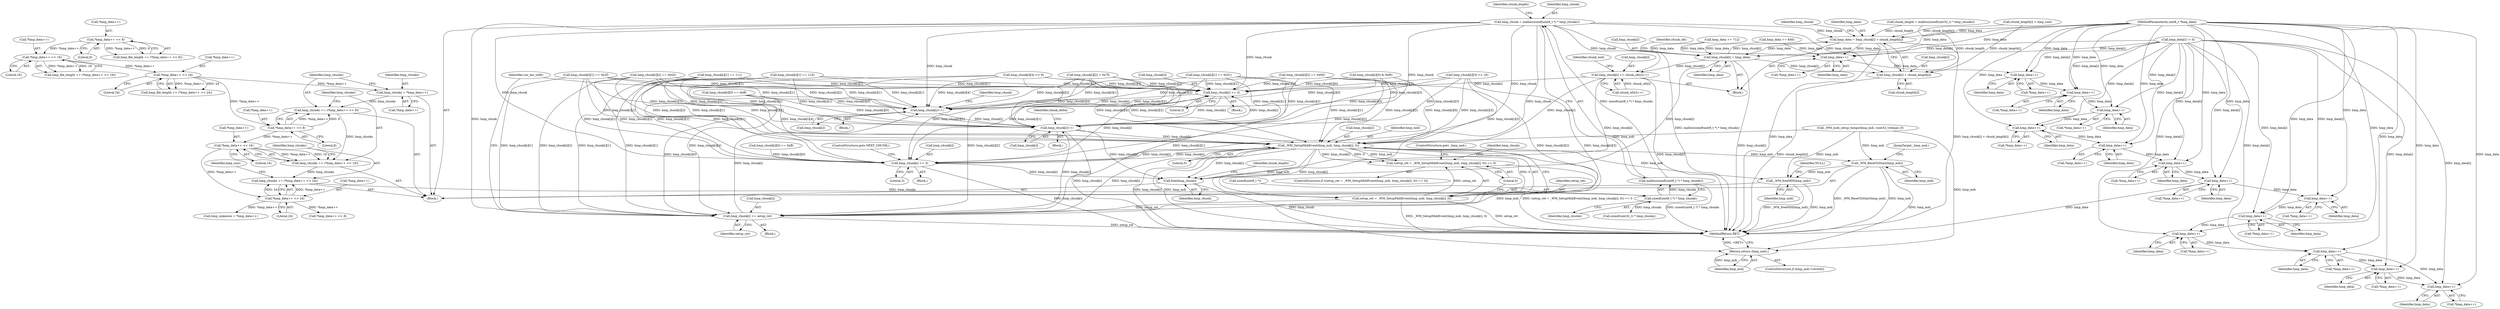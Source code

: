 digraph "0_wildmidi_660b513d99bced8783a4a5984ac2f742c74ebbdd_0@pointer" {
"1000487" [label="(Call,hmp_chunk = malloc(sizeof(uint8_t *) * hmp_chunks))"];
"1000489" [label="(Call,malloc(sizeof(uint8_t *) * hmp_chunks))"];
"1000490" [label="(Call,sizeof(uint8_t *) * hmp_chunks)"];
"1000327" [label="(Call,hmp_chunks += (*hmp_data++ << 24))"];
"1000329" [label="(Call,*hmp_data++ << 24)"];
"1000322" [label="(Call,*hmp_data++ << 16)"];
"1000315" [label="(Call,*hmp_data++ << 8)"];
"1000292" [label="(Call,*hmp_data++ << 24)"];
"1000285" [label="(Call,*hmp_data++ << 16)"];
"1000278" [label="(Call,*hmp_data++ << 8)"];
"1000320" [label="(Call,hmp_chunks += (*hmp_data++ << 16))"];
"1000313" [label="(Call,hmp_chunks += (*hmp_data++ << 8))"];
"1000308" [label="(Call,hmp_chunks = *hmp_data++)"];
"1000742" [label="(Call,hmp_data = hmp_chunk[i] + chunk_length[i])"];
"1000535" [label="(Call,hmp_chunk[i] = hmp_data)"];
"1000744" [label="(Call,hmp_chunk[i] + chunk_length[i])"];
"1000751" [label="(Call,hmp_chunk[i] += chunk_ofs[i]++)"];
"1000899" [label="(Call,hmp_chunk[i] += 3)"];
"1001065" [label="(Call,hmp_chunk[i]++)"];
"1001091" [label="(Call,hmp_chunk[i]++)"];
"1000914" [label="(Call,_WM_SetupMidiEvent(hmp_mdi, hmp_chunk[i], 0))"];
"1000911" [label="(Call,(setup_ret = _WM_SetupMidiEvent(hmp_mdi, hmp_chunk[i], 0)) == 0)"];
"1000912" [label="(Call,setup_ret = _WM_SetupMidiEvent(hmp_mdi, hmp_chunk[i], 0))"];
"1001023" [label="(Call,hmp_chunk[i] += setup_ret)"];
"1000955" [label="(Call,hmp_chunk[i] += 3)"];
"1001211" [label="(Call,free(hmp_chunk))"];
"1001208" [label="(Call,_WM_ResetToStart(hmp_mdi))"];
"1001225" [label="(Return,return (hmp_mdi);)"];
"1001227" [label="(Call,_WM_freeMDI(hmp_mdi))"];
"1000548" [label="(Call,hmp_data++)"];
"1000554" [label="(Call,hmp_data++)"];
"1000561" [label="(Call,hmp_data++)"];
"1000568" [label="(Call,hmp_data++)"];
"1000583" [label="(Call,hmp_data++)"];
"1000591" [label="(Call,hmp_data++)"];
"1000600" [label="(Call,hmp_data++)"];
"1000609" [label="(Call,hmp_data++)"];
"1000639" [label="(Call,hmp_data++)"];
"1000645" [label="(Call,hmp_data++)"];
"1000652" [label="(Call,hmp_data++)"];
"1000659" [label="(Call,hmp_data++)"];
"1000696" [label="(Call,hmp_data++)"];
"1000722" [label="(Call,hmp_data++)"];
"1000912" [label="(Call,setup_ret = _WM_SetupMidiEvent(hmp_mdi, hmp_chunk[i], 0))"];
"1000568" [label="(Call,hmp_data++)"];
"1000482" [label="(Call,_WM_midi_setup_tempo(hmp_mdi, (uint32_t)tempo_f))"];
"1000321" [label="(Identifier,hmp_chunks)"];
"1000494" [label="(Call,chunk_length = malloc(sizeof(uint32_t) * hmp_chunks))"];
"1000660" [label="(Identifier,hmp_data)"];
"1000920" [label="(Literal,0)"];
"1000322" [label="(Call,*hmp_data++ << 16)"];
"1000314" [label="(Identifier,hmp_chunks)"];
"1000554" [label="(Call,hmp_data++)"];
"1000723" [label="(Identifier,hmp_data)"];
"1000659" [label="(Call,hmp_data++)"];
"1000761" [label="(Identifier,chunk_end)"];
"1000722" [label="(Call,hmp_data++)"];
"1001092" [label="(Call,hmp_chunk[i])"];
"1000495" [label="(Identifier,chunk_length)"];
"1000547" [label="(Call,*hmp_data++)"];
"1000489" [label="(Call,malloc(sizeof(uint8_t *) * hmp_chunks))"];
"1000344" [label="(Call,*hmp_data++ << 8)"];
"1000283" [label="(Call,hmp_file_length += (*hmp_data++ << 16))"];
"1000491" [label="(Call,sizeof(uint8_t *))"];
"1001210" [label="(JumpTarget,_hmp_end:)"];
"1000609" [label="(Call,hmp_data++)"];
"1000487" [label="(Call,hmp_chunk = malloc(sizeof(uint8_t *) * hmp_chunks))"];
"1001231" [label="(MethodReturn,RET)"];
"1000900" [label="(Call,hmp_chunk[i])"];
"1000645" [label="(Call,hmp_data++)"];
"1000278" [label="(Call,*hmp_data++ << 8)"];
"1000748" [label="(Call,chunk_length[i])"];
"1000964" [label="(Call,hmp_chunk[i][0] == 0xff)"];
"1000905" [label="(Block,)"];
"1000289" [label="(Literal,16)"];
"1001000" [label="(Call,hmp_chunk[i][4] << 8)"];
"1000618" [label="(Call,chunk_length[i] > hmp_size)"];
"1000567" [label="(Call,*hmp_data++)"];
"1000867" [label="(Call,hmp_chunk[i][0] & 0xf0)"];
"1000877" [label="(Call,hmp_chunk[i][1] == 110)"];
"1000337" [label="(Call,hmp_unknown = *hmp_data++)"];
"1000309" [label="(Identifier,hmp_chunks)"];
"1000940" [label="(Call,hmp_chunk[i][2] == 0x00)"];
"1000333" [label="(Literal,24)"];
"1000743" [label="(Identifier,hmp_data)"];
"1000583" [label="(Call,hmp_data++)"];
"1000319" [label="(Literal,8)"];
"1000561" [label="(Call,hmp_data++)"];
"1000316" [label="(Call,*hmp_data++)"];
"1001211" [label="(Call,free(hmp_chunk))"];
"1000292" [label="(Call,*hmp_data++ << 24)"];
"1000328" [label="(Identifier,hmp_chunks)"];
"1000915" [label="(Identifier,hmp_mdi)"];
"1001091" [label="(Call,hmp_chunk[i]++)"];
"1001023" [label="(Call,hmp_chunk[i] += setup_ret)"];
"1000323" [label="(Call,*hmp_data++)"];
"1000972" [label="(Call,hmp_chunk[i][1] == 0x51)"];
"1000310" [label="(Call,*hmp_data++)"];
"1000536" [label="(Call,hmp_chunk[i])"];
"1000755" [label="(Call,chunk_ofs[i]++)"];
"1000329" [label="(Call,*hmp_data++ << 24)"];
"1000753" [label="(Identifier,hmp_chunk)"];
"1001208" [label="(Call,_WM_ResetToStart(hmp_mdi))"];
"1000560" [label="(Call,*hmp_data++)"];
"1000959" [label="(Literal,3)"];
"1000925" [label="(Call,hmp_chunk[i][0] == 0xff)"];
"1000992" [label="(Call,hmp_chunk[i][3] << 16)"];
"1000313" [label="(Call,hmp_chunks += (*hmp_data++ << 8))"];
"1000638" [label="(Call,*hmp_data++)"];
"1001072" [label="(Identifier,hmp_chunk)"];
"1000470" [label="(Call,hmp_data += 712)"];
"1000335" [label="(Identifier,hmp_size)"];
"1000555" [label="(Identifier,hmp_data)"];
"1000462" [label="(Call,hmp_data += 840)"];
"1000490" [label="(Call,sizeof(uint8_t *) * hmp_chunks)"];
"1000644" [label="(Call,*hmp_data++)"];
"1000308" [label="(Call,hmp_chunks = *hmp_data++)"];
"1000600" [label="(Call,hmp_data++)"];
"1000590" [label="(Call,*hmp_data++)"];
"1000285" [label="(Call,*hmp_data++ << 16)"];
"1001225" [label="(Return,return (hmp_mdi);)"];
"1000535" [label="(Call,hmp_chunk[i] = hmp_data)"];
"1000582" [label="(Call,*hmp_data++)"];
"1000910" [label="(ControlStructure,if ((setup_ret = _WM_SetupMidiEvent(hmp_mdi, hmp_chunk[i], 0)) == 0))"];
"1001227" [label="(Call,_WM_freeMDI(hmp_mdi))"];
"1000106" [label="(Block,)"];
"1000914" [label="(Call,_WM_SetupMidiEvent(hmp_mdi, hmp_chunk[i], 0))"];
"1000863" [label="(Block,)"];
"1001228" [label="(Identifier,hmp_mdi)"];
"1001029" [label="(Identifier,var_len_shift)"];
"1000601" [label="(Identifier,hmp_data)"];
"1000251" [label="(Call,hmp_data[i] != 0)"];
"1000898" [label="(Block,)"];
"1000913" [label="(Identifier,setup_ret)"];
"1001024" [label="(Call,hmp_chunk[i])"];
"1000919" [label="(Literal,0)"];
"1000884" [label="(Call,hmp_chunk[i][1] == 111)"];
"1000658" [label="(Call,*hmp_data++)"];
"1000493" [label="(Identifier,hmp_chunks)"];
"1000891" [label="(Call,hmp_chunk[i][2] > 0x7f)"];
"1000955" [label="(Call,hmp_chunk[i] += 3)"];
"1000542" [label="(Identifier,chunk_ofs)"];
"1000751" [label="(Call,hmp_chunk[i] += chunk_ofs[i]++)"];
"1000569" [label="(Identifier,hmp_data)"];
"1000745" [label="(Call,hmp_chunk[i])"];
"1000315" [label="(Call,*hmp_data++ << 8)"];
"1000330" [label="(Call,*hmp_data++)"];
"1000721" [label="(Call,*hmp_data++)"];
"1000947" [label="(Block,)"];
"1000651" [label="(Call,*hmp_data++)"];
"1000326" [label="(Literal,16)"];
"1000652" [label="(Call,hmp_data++)"];
"1000640" [label="(Identifier,hmp_data)"];
"1000899" [label="(Call,hmp_chunk[i] += 3)"];
"1000549" [label="(Identifier,hmp_data)"];
"1000548" [label="(Call,hmp_data++)"];
"1000539" [label="(Identifier,hmp_data)"];
"1000695" [label="(Call,*hmp_data++)"];
"1000497" [label="(Call,sizeof(uint32_t) * hmp_chunks)"];
"1001066" [label="(Call,hmp_chunk[i])"];
"1000697" [label="(Identifier,hmp_data)"];
"1000639" [label="(Call,hmp_data++)"];
"1000608" [label="(Call,*hmp_data++)"];
"1000290" [label="(Call,hmp_file_length += (*hmp_data++ << 24))"];
"1000653" [label="(Identifier,hmp_data)"];
"1000979" [label="(Call,hmp_chunk[i][2] == 0x03)"];
"1001045" [label="(Block,)"];
"1001097" [label="(Identifier,chunk_delta)"];
"1000276" [label="(Call,hmp_file_length += (*hmp_data++ << 8))"];
"1000591" [label="(Call,hmp_data++)"];
"1001027" [label="(Identifier,setup_ret)"];
"1000933" [label="(Call,hmp_chunk[i][1] == 0x2f)"];
"1000592" [label="(Identifier,hmp_data)"];
"1001212" [label="(Identifier,hmp_chunk)"];
"1000296" [label="(Literal,24)"];
"1000562" [label="(Identifier,hmp_data)"];
"1000293" [label="(Call,*hmp_data++)"];
"1000327" [label="(Call,hmp_chunks += (*hmp_data++ << 24))"];
"1000553" [label="(Call,*hmp_data++)"];
"1001226" [label="(Identifier,hmp_mdi)"];
"1000488" [label="(Identifier,hmp_chunk)"];
"1000960" [label="(ControlStructure,goto NEXT_CHUNK;)"];
"1000286" [label="(Call,*hmp_data++)"];
"1000279" [label="(Call,*hmp_data++)"];
"1000752" [label="(Call,hmp_chunk[i])"];
"1000916" [label="(Call,hmp_chunk[i])"];
"1000956" [label="(Call,hmp_chunk[i])"];
"1000610" [label="(Identifier,hmp_data)"];
"1001230" [label="(Identifier,NULL)"];
"1000584" [label="(Identifier,hmp_data)"];
"1000928" [label="(Identifier,hmp_chunk)"];
"1000742" [label="(Call,hmp_data = hmp_chunk[i] + chunk_length[i])"];
"1000646" [label="(Identifier,hmp_data)"];
"1000599" [label="(Call,*hmp_data++)"];
"1001214" [label="(Identifier,chunk_length)"];
"1000744" [label="(Call,hmp_chunk[i] + chunk_length[i])"];
"1000282" [label="(Literal,8)"];
"1001065" [label="(Call,hmp_chunk[i]++)"];
"1000104" [label="(MethodParameterIn,uint8_t *hmp_data)"];
"1000911" [label="(Call,(setup_ret = _WM_SetupMidiEvent(hmp_mdi, hmp_chunk[i], 0)) == 0)"];
"1001209" [label="(Identifier,hmp_mdi)"];
"1000922" [label="(ControlStructure,goto _hmp_end;)"];
"1000320" [label="(Call,hmp_chunks += (*hmp_data++ << 16))"];
"1000534" [label="(Block,)"];
"1001221" [label="(ControlStructure,if (hmp_mdi->reverb))"];
"1000696" [label="(Call,hmp_data++)"];
"1000903" [label="(Literal,3)"];
"1000487" -> "1000106"  [label="AST: "];
"1000487" -> "1000489"  [label="CFG: "];
"1000488" -> "1000487"  [label="AST: "];
"1000489" -> "1000487"  [label="AST: "];
"1000495" -> "1000487"  [label="CFG: "];
"1000487" -> "1001231"  [label="DDG: malloc(sizeof(uint8_t *) * hmp_chunks)"];
"1000489" -> "1000487"  [label="DDG: sizeof(uint8_t *) * hmp_chunks"];
"1000487" -> "1000742"  [label="DDG: hmp_chunk"];
"1000487" -> "1000744"  [label="DDG: hmp_chunk"];
"1000487" -> "1000751"  [label="DDG: hmp_chunk"];
"1000487" -> "1000899"  [label="DDG: hmp_chunk"];
"1000487" -> "1000914"  [label="DDG: hmp_chunk"];
"1000487" -> "1000955"  [label="DDG: hmp_chunk"];
"1000487" -> "1001023"  [label="DDG: hmp_chunk"];
"1000487" -> "1001065"  [label="DDG: hmp_chunk"];
"1000487" -> "1001091"  [label="DDG: hmp_chunk"];
"1000487" -> "1001211"  [label="DDG: hmp_chunk"];
"1000489" -> "1000490"  [label="CFG: "];
"1000490" -> "1000489"  [label="AST: "];
"1000489" -> "1001231"  [label="DDG: sizeof(uint8_t *) * hmp_chunks"];
"1000490" -> "1000489"  [label="DDG: hmp_chunks"];
"1000490" -> "1000493"  [label="CFG: "];
"1000491" -> "1000490"  [label="AST: "];
"1000493" -> "1000490"  [label="AST: "];
"1000327" -> "1000490"  [label="DDG: hmp_chunks"];
"1000490" -> "1000497"  [label="DDG: hmp_chunks"];
"1000327" -> "1000106"  [label="AST: "];
"1000327" -> "1000329"  [label="CFG: "];
"1000328" -> "1000327"  [label="AST: "];
"1000329" -> "1000327"  [label="AST: "];
"1000335" -> "1000327"  [label="CFG: "];
"1000329" -> "1000327"  [label="DDG: *hmp_data++"];
"1000329" -> "1000327"  [label="DDG: 24"];
"1000320" -> "1000327"  [label="DDG: hmp_chunks"];
"1000329" -> "1000333"  [label="CFG: "];
"1000330" -> "1000329"  [label="AST: "];
"1000333" -> "1000329"  [label="AST: "];
"1000322" -> "1000329"  [label="DDG: *hmp_data++"];
"1000329" -> "1000337"  [label="DDG: *hmp_data++"];
"1000329" -> "1000344"  [label="DDG: *hmp_data++"];
"1000322" -> "1000320"  [label="AST: "];
"1000322" -> "1000326"  [label="CFG: "];
"1000323" -> "1000322"  [label="AST: "];
"1000326" -> "1000322"  [label="AST: "];
"1000320" -> "1000322"  [label="CFG: "];
"1000322" -> "1000320"  [label="DDG: *hmp_data++"];
"1000322" -> "1000320"  [label="DDG: 16"];
"1000315" -> "1000322"  [label="DDG: *hmp_data++"];
"1000315" -> "1000313"  [label="AST: "];
"1000315" -> "1000319"  [label="CFG: "];
"1000316" -> "1000315"  [label="AST: "];
"1000319" -> "1000315"  [label="AST: "];
"1000313" -> "1000315"  [label="CFG: "];
"1000315" -> "1000313"  [label="DDG: *hmp_data++"];
"1000315" -> "1000313"  [label="DDG: 8"];
"1000292" -> "1000315"  [label="DDG: *hmp_data++"];
"1000292" -> "1000290"  [label="AST: "];
"1000292" -> "1000296"  [label="CFG: "];
"1000293" -> "1000292"  [label="AST: "];
"1000296" -> "1000292"  [label="AST: "];
"1000290" -> "1000292"  [label="CFG: "];
"1000292" -> "1000290"  [label="DDG: *hmp_data++"];
"1000292" -> "1000290"  [label="DDG: 24"];
"1000285" -> "1000292"  [label="DDG: *hmp_data++"];
"1000292" -> "1000308"  [label="DDG: *hmp_data++"];
"1000285" -> "1000283"  [label="AST: "];
"1000285" -> "1000289"  [label="CFG: "];
"1000286" -> "1000285"  [label="AST: "];
"1000289" -> "1000285"  [label="AST: "];
"1000283" -> "1000285"  [label="CFG: "];
"1000285" -> "1000283"  [label="DDG: *hmp_data++"];
"1000285" -> "1000283"  [label="DDG: 16"];
"1000278" -> "1000285"  [label="DDG: *hmp_data++"];
"1000278" -> "1000276"  [label="AST: "];
"1000278" -> "1000282"  [label="CFG: "];
"1000279" -> "1000278"  [label="AST: "];
"1000282" -> "1000278"  [label="AST: "];
"1000276" -> "1000278"  [label="CFG: "];
"1000278" -> "1000276"  [label="DDG: *hmp_data++"];
"1000278" -> "1000276"  [label="DDG: 8"];
"1000320" -> "1000106"  [label="AST: "];
"1000321" -> "1000320"  [label="AST: "];
"1000328" -> "1000320"  [label="CFG: "];
"1000313" -> "1000320"  [label="DDG: hmp_chunks"];
"1000313" -> "1000106"  [label="AST: "];
"1000314" -> "1000313"  [label="AST: "];
"1000321" -> "1000313"  [label="CFG: "];
"1000308" -> "1000313"  [label="DDG: hmp_chunks"];
"1000308" -> "1000106"  [label="AST: "];
"1000308" -> "1000310"  [label="CFG: "];
"1000309" -> "1000308"  [label="AST: "];
"1000310" -> "1000308"  [label="AST: "];
"1000314" -> "1000308"  [label="CFG: "];
"1000742" -> "1000534"  [label="AST: "];
"1000742" -> "1000744"  [label="CFG: "];
"1000743" -> "1000742"  [label="AST: "];
"1000744" -> "1000742"  [label="AST: "];
"1000753" -> "1000742"  [label="CFG: "];
"1000742" -> "1001231"  [label="DDG: hmp_chunk[i] + chunk_length[i]"];
"1000742" -> "1001231"  [label="DDG: hmp_data"];
"1000742" -> "1000535"  [label="DDG: hmp_data"];
"1000742" -> "1000548"  [label="DDG: hmp_data"];
"1000535" -> "1000742"  [label="DDG: hmp_chunk[i]"];
"1000494" -> "1000742"  [label="DDG: chunk_length"];
"1000618" -> "1000742"  [label="DDG: chunk_length[i]"];
"1000104" -> "1000742"  [label="DDG: hmp_data"];
"1000535" -> "1000534"  [label="AST: "];
"1000535" -> "1000539"  [label="CFG: "];
"1000536" -> "1000535"  [label="AST: "];
"1000539" -> "1000535"  [label="AST: "];
"1000542" -> "1000535"  [label="CFG: "];
"1000535" -> "1001231"  [label="DDG: hmp_chunk[i]"];
"1000462" -> "1000535"  [label="DDG: hmp_data"];
"1000251" -> "1000535"  [label="DDG: hmp_data[i]"];
"1000470" -> "1000535"  [label="DDG: hmp_data"];
"1000104" -> "1000535"  [label="DDG: hmp_data"];
"1000535" -> "1000744"  [label="DDG: hmp_chunk[i]"];
"1000535" -> "1000751"  [label="DDG: hmp_chunk[i]"];
"1000535" -> "1001211"  [label="DDG: hmp_chunk[i]"];
"1000744" -> "1000748"  [label="CFG: "];
"1000745" -> "1000744"  [label="AST: "];
"1000748" -> "1000744"  [label="AST: "];
"1000744" -> "1001231"  [label="DDG: chunk_length[i]"];
"1000494" -> "1000744"  [label="DDG: chunk_length"];
"1000618" -> "1000744"  [label="DDG: chunk_length[i]"];
"1000751" -> "1000534"  [label="AST: "];
"1000751" -> "1000755"  [label="CFG: "];
"1000752" -> "1000751"  [label="AST: "];
"1000755" -> "1000751"  [label="AST: "];
"1000761" -> "1000751"  [label="CFG: "];
"1000751" -> "1001231"  [label="DDG: hmp_chunk[i]"];
"1000755" -> "1000751"  [label="DDG: chunk_ofs[i]"];
"1000751" -> "1000899"  [label="DDG: hmp_chunk[i]"];
"1000751" -> "1000914"  [label="DDG: hmp_chunk[i]"];
"1000751" -> "1001211"  [label="DDG: hmp_chunk[i]"];
"1000899" -> "1000898"  [label="AST: "];
"1000899" -> "1000903"  [label="CFG: "];
"1000900" -> "1000899"  [label="AST: "];
"1000903" -> "1000899"  [label="AST: "];
"1001029" -> "1000899"  [label="CFG: "];
"1000877" -> "1000899"  [label="DDG: hmp_chunk[i][1]"];
"1000992" -> "1000899"  [label="DDG: hmp_chunk[i][3]"];
"1000933" -> "1000899"  [label="DDG: hmp_chunk[i][1]"];
"1000884" -> "1000899"  [label="DDG: hmp_chunk[i][1]"];
"1001000" -> "1000899"  [label="DDG: hmp_chunk[i][4]"];
"1000972" -> "1000899"  [label="DDG: hmp_chunk[i][1]"];
"1000867" -> "1000899"  [label="DDG: hmp_chunk[i][0]"];
"1000955" -> "1000899"  [label="DDG: hmp_chunk[i]"];
"1000940" -> "1000899"  [label="DDG: hmp_chunk[i][2]"];
"1000891" -> "1000899"  [label="DDG: hmp_chunk[i][2]"];
"1001091" -> "1000899"  [label="DDG: hmp_chunk[i]"];
"1000979" -> "1000899"  [label="DDG: hmp_chunk[i][2]"];
"1000899" -> "1001065"  [label="DDG: hmp_chunk[i]"];
"1000899" -> "1001091"  [label="DDG: hmp_chunk[i]"];
"1001065" -> "1001045"  [label="AST: "];
"1001065" -> "1001066"  [label="CFG: "];
"1001066" -> "1001065"  [label="AST: "];
"1001072" -> "1001065"  [label="CFG: "];
"1000877" -> "1001065"  [label="DDG: hmp_chunk[i][1]"];
"1001023" -> "1001065"  [label="DDG: hmp_chunk[i]"];
"1000992" -> "1001065"  [label="DDG: hmp_chunk[i][3]"];
"1000964" -> "1001065"  [label="DDG: hmp_chunk[i][0]"];
"1000933" -> "1001065"  [label="DDG: hmp_chunk[i][1]"];
"1000884" -> "1001065"  [label="DDG: hmp_chunk[i][1]"];
"1001000" -> "1001065"  [label="DDG: hmp_chunk[i][4]"];
"1000972" -> "1001065"  [label="DDG: hmp_chunk[i][1]"];
"1000979" -> "1001065"  [label="DDG: hmp_chunk[i][2]"];
"1000867" -> "1001065"  [label="DDG: hmp_chunk[i][0]"];
"1000940" -> "1001065"  [label="DDG: hmp_chunk[i][2]"];
"1000891" -> "1001065"  [label="DDG: hmp_chunk[i][2]"];
"1001065" -> "1001091"  [label="DDG: hmp_chunk[i]"];
"1001091" -> "1000863"  [label="AST: "];
"1001091" -> "1001092"  [label="CFG: "];
"1001092" -> "1001091"  [label="AST: "];
"1001097" -> "1001091"  [label="CFG: "];
"1001091" -> "1001231"  [label="DDG: hmp_chunk[i]"];
"1001091" -> "1000914"  [label="DDG: hmp_chunk[i]"];
"1000877" -> "1001091"  [label="DDG: hmp_chunk[i][1]"];
"1001023" -> "1001091"  [label="DDG: hmp_chunk[i]"];
"1000992" -> "1001091"  [label="DDG: hmp_chunk[i][3]"];
"1000964" -> "1001091"  [label="DDG: hmp_chunk[i][0]"];
"1000933" -> "1001091"  [label="DDG: hmp_chunk[i][1]"];
"1000884" -> "1001091"  [label="DDG: hmp_chunk[i][1]"];
"1001000" -> "1001091"  [label="DDG: hmp_chunk[i][4]"];
"1000972" -> "1001091"  [label="DDG: hmp_chunk[i][1]"];
"1000979" -> "1001091"  [label="DDG: hmp_chunk[i][2]"];
"1000867" -> "1001091"  [label="DDG: hmp_chunk[i][0]"];
"1000940" -> "1001091"  [label="DDG: hmp_chunk[i][2]"];
"1000891" -> "1001091"  [label="DDG: hmp_chunk[i][2]"];
"1001091" -> "1001211"  [label="DDG: hmp_chunk[i]"];
"1000914" -> "1000912"  [label="AST: "];
"1000914" -> "1000919"  [label="CFG: "];
"1000915" -> "1000914"  [label="AST: "];
"1000916" -> "1000914"  [label="AST: "];
"1000919" -> "1000914"  [label="AST: "];
"1000912" -> "1000914"  [label="CFG: "];
"1000914" -> "1001231"  [label="DDG: hmp_chunk[i]"];
"1000914" -> "1001231"  [label="DDG: hmp_mdi"];
"1000914" -> "1000911"  [label="DDG: hmp_mdi"];
"1000914" -> "1000911"  [label="DDG: hmp_chunk[i]"];
"1000914" -> "1000911"  [label="DDG: 0"];
"1000914" -> "1000912"  [label="DDG: hmp_mdi"];
"1000914" -> "1000912"  [label="DDG: hmp_chunk[i]"];
"1000914" -> "1000912"  [label="DDG: 0"];
"1000482" -> "1000914"  [label="DDG: hmp_mdi"];
"1000877" -> "1000914"  [label="DDG: hmp_chunk[i][1]"];
"1000992" -> "1000914"  [label="DDG: hmp_chunk[i][3]"];
"1000933" -> "1000914"  [label="DDG: hmp_chunk[i][1]"];
"1000884" -> "1000914"  [label="DDG: hmp_chunk[i][1]"];
"1001000" -> "1000914"  [label="DDG: hmp_chunk[i][4]"];
"1000972" -> "1000914"  [label="DDG: hmp_chunk[i][1]"];
"1000867" -> "1000914"  [label="DDG: hmp_chunk[i][0]"];
"1000955" -> "1000914"  [label="DDG: hmp_chunk[i]"];
"1000940" -> "1000914"  [label="DDG: hmp_chunk[i][2]"];
"1000891" -> "1000914"  [label="DDG: hmp_chunk[i][2]"];
"1000979" -> "1000914"  [label="DDG: hmp_chunk[i][2]"];
"1000914" -> "1000955"  [label="DDG: hmp_chunk[i]"];
"1000914" -> "1001023"  [label="DDG: hmp_chunk[i]"];
"1000914" -> "1001208"  [label="DDG: hmp_mdi"];
"1000914" -> "1001211"  [label="DDG: hmp_chunk[i]"];
"1000914" -> "1001225"  [label="DDG: hmp_mdi"];
"1000914" -> "1001227"  [label="DDG: hmp_mdi"];
"1000911" -> "1000910"  [label="AST: "];
"1000911" -> "1000920"  [label="CFG: "];
"1000912" -> "1000911"  [label="AST: "];
"1000920" -> "1000911"  [label="AST: "];
"1000922" -> "1000911"  [label="CFG: "];
"1000928" -> "1000911"  [label="CFG: "];
"1000911" -> "1001231"  [label="DDG: (setup_ret = _WM_SetupMidiEvent(hmp_mdi, hmp_chunk[i], 0)) == 0"];
"1000912" -> "1000911"  [label="DDG: setup_ret"];
"1000913" -> "1000912"  [label="AST: "];
"1000920" -> "1000912"  [label="CFG: "];
"1000912" -> "1001231"  [label="DDG: _WM_SetupMidiEvent(hmp_mdi, hmp_chunk[i], 0)"];
"1000912" -> "1001231"  [label="DDG: setup_ret"];
"1000912" -> "1001023"  [label="DDG: setup_ret"];
"1001023" -> "1000905"  [label="AST: "];
"1001023" -> "1001027"  [label="CFG: "];
"1001024" -> "1001023"  [label="AST: "];
"1001027" -> "1001023"  [label="AST: "];
"1001029" -> "1001023"  [label="CFG: "];
"1001023" -> "1001231"  [label="DDG: setup_ret"];
"1000877" -> "1001023"  [label="DDG: hmp_chunk[i][1]"];
"1000992" -> "1001023"  [label="DDG: hmp_chunk[i][3]"];
"1000964" -> "1001023"  [label="DDG: hmp_chunk[i][0]"];
"1000933" -> "1001023"  [label="DDG: hmp_chunk[i][1]"];
"1000884" -> "1001023"  [label="DDG: hmp_chunk[i][1]"];
"1001000" -> "1001023"  [label="DDG: hmp_chunk[i][4]"];
"1000972" -> "1001023"  [label="DDG: hmp_chunk[i][1]"];
"1000979" -> "1001023"  [label="DDG: hmp_chunk[i][2]"];
"1000940" -> "1001023"  [label="DDG: hmp_chunk[i][2]"];
"1000891" -> "1001023"  [label="DDG: hmp_chunk[i][2]"];
"1000955" -> "1000947"  [label="AST: "];
"1000955" -> "1000959"  [label="CFG: "];
"1000956" -> "1000955"  [label="AST: "];
"1000959" -> "1000955"  [label="AST: "];
"1000960" -> "1000955"  [label="CFG: "];
"1000955" -> "1001231"  [label="DDG: hmp_chunk[i]"];
"1000925" -> "1000955"  [label="DDG: hmp_chunk[i][0]"];
"1000877" -> "1000955"  [label="DDG: hmp_chunk[i][1]"];
"1000992" -> "1000955"  [label="DDG: hmp_chunk[i][3]"];
"1000933" -> "1000955"  [label="DDG: hmp_chunk[i][1]"];
"1000884" -> "1000955"  [label="DDG: hmp_chunk[i][1]"];
"1001000" -> "1000955"  [label="DDG: hmp_chunk[i][4]"];
"1000972" -> "1000955"  [label="DDG: hmp_chunk[i][1]"];
"1000979" -> "1000955"  [label="DDG: hmp_chunk[i][2]"];
"1000940" -> "1000955"  [label="DDG: hmp_chunk[i][2]"];
"1000891" -> "1000955"  [label="DDG: hmp_chunk[i][2]"];
"1000955" -> "1001211"  [label="DDG: hmp_chunk[i]"];
"1001211" -> "1000106"  [label="AST: "];
"1001211" -> "1001212"  [label="CFG: "];
"1001212" -> "1001211"  [label="AST: "];
"1001214" -> "1001211"  [label="CFG: "];
"1001211" -> "1001231"  [label="DDG: hmp_chunk"];
"1001208" -> "1000106"  [label="AST: "];
"1001208" -> "1001209"  [label="CFG: "];
"1001209" -> "1001208"  [label="AST: "];
"1001210" -> "1001208"  [label="CFG: "];
"1001208" -> "1001231"  [label="DDG: hmp_mdi"];
"1001208" -> "1001231"  [label="DDG: _WM_ResetToStart(hmp_mdi)"];
"1000482" -> "1001208"  [label="DDG: hmp_mdi"];
"1001208" -> "1001225"  [label="DDG: hmp_mdi"];
"1001208" -> "1001227"  [label="DDG: hmp_mdi"];
"1001225" -> "1001221"  [label="AST: "];
"1001225" -> "1001226"  [label="CFG: "];
"1001226" -> "1001225"  [label="AST: "];
"1001231" -> "1001225"  [label="CFG: "];
"1001225" -> "1001231"  [label="DDG: <RET>"];
"1001226" -> "1001225"  [label="DDG: hmp_mdi"];
"1000482" -> "1001225"  [label="DDG: hmp_mdi"];
"1001227" -> "1000106"  [label="AST: "];
"1001227" -> "1001228"  [label="CFG: "];
"1001228" -> "1001227"  [label="AST: "];
"1001230" -> "1001227"  [label="CFG: "];
"1001227" -> "1001231"  [label="DDG: hmp_mdi"];
"1001227" -> "1001231"  [label="DDG: _WM_freeMDI(hmp_mdi)"];
"1000482" -> "1001227"  [label="DDG: hmp_mdi"];
"1000548" -> "1000547"  [label="AST: "];
"1000548" -> "1000549"  [label="CFG: "];
"1000549" -> "1000548"  [label="AST: "];
"1000547" -> "1000548"  [label="CFG: "];
"1000251" -> "1000548"  [label="DDG: hmp_data[i]"];
"1000104" -> "1000548"  [label="DDG: hmp_data"];
"1000462" -> "1000548"  [label="DDG: hmp_data"];
"1000470" -> "1000548"  [label="DDG: hmp_data"];
"1000548" -> "1000554"  [label="DDG: hmp_data"];
"1000554" -> "1000553"  [label="AST: "];
"1000554" -> "1000555"  [label="CFG: "];
"1000555" -> "1000554"  [label="AST: "];
"1000553" -> "1000554"  [label="CFG: "];
"1000251" -> "1000554"  [label="DDG: hmp_data[i]"];
"1000104" -> "1000554"  [label="DDG: hmp_data"];
"1000554" -> "1000561"  [label="DDG: hmp_data"];
"1000561" -> "1000560"  [label="AST: "];
"1000561" -> "1000562"  [label="CFG: "];
"1000562" -> "1000561"  [label="AST: "];
"1000560" -> "1000561"  [label="CFG: "];
"1000251" -> "1000561"  [label="DDG: hmp_data[i]"];
"1000104" -> "1000561"  [label="DDG: hmp_data"];
"1000561" -> "1000568"  [label="DDG: hmp_data"];
"1000568" -> "1000567"  [label="AST: "];
"1000568" -> "1000569"  [label="CFG: "];
"1000569" -> "1000568"  [label="AST: "];
"1000567" -> "1000568"  [label="CFG: "];
"1000251" -> "1000568"  [label="DDG: hmp_data[i]"];
"1000104" -> "1000568"  [label="DDG: hmp_data"];
"1000568" -> "1000583"  [label="DDG: hmp_data"];
"1000583" -> "1000582"  [label="AST: "];
"1000583" -> "1000584"  [label="CFG: "];
"1000584" -> "1000583"  [label="AST: "];
"1000582" -> "1000583"  [label="CFG: "];
"1000251" -> "1000583"  [label="DDG: hmp_data[i]"];
"1000104" -> "1000583"  [label="DDG: hmp_data"];
"1000583" -> "1000591"  [label="DDG: hmp_data"];
"1000591" -> "1000590"  [label="AST: "];
"1000591" -> "1000592"  [label="CFG: "];
"1000592" -> "1000591"  [label="AST: "];
"1000590" -> "1000591"  [label="CFG: "];
"1000251" -> "1000591"  [label="DDG: hmp_data[i]"];
"1000104" -> "1000591"  [label="DDG: hmp_data"];
"1000591" -> "1000600"  [label="DDG: hmp_data"];
"1000600" -> "1000599"  [label="AST: "];
"1000600" -> "1000601"  [label="CFG: "];
"1000601" -> "1000600"  [label="AST: "];
"1000599" -> "1000600"  [label="CFG: "];
"1000251" -> "1000600"  [label="DDG: hmp_data[i]"];
"1000104" -> "1000600"  [label="DDG: hmp_data"];
"1000600" -> "1000609"  [label="DDG: hmp_data"];
"1000609" -> "1000608"  [label="AST: "];
"1000609" -> "1000610"  [label="CFG: "];
"1000610" -> "1000609"  [label="AST: "];
"1000608" -> "1000609"  [label="CFG: "];
"1000609" -> "1001231"  [label="DDG: hmp_data"];
"1000251" -> "1000609"  [label="DDG: hmp_data[i]"];
"1000104" -> "1000609"  [label="DDG: hmp_data"];
"1000609" -> "1000639"  [label="DDG: hmp_data"];
"1000639" -> "1000638"  [label="AST: "];
"1000639" -> "1000640"  [label="CFG: "];
"1000640" -> "1000639"  [label="AST: "];
"1000638" -> "1000639"  [label="CFG: "];
"1000251" -> "1000639"  [label="DDG: hmp_data[i]"];
"1000104" -> "1000639"  [label="DDG: hmp_data"];
"1000639" -> "1000645"  [label="DDG: hmp_data"];
"1000645" -> "1000644"  [label="AST: "];
"1000645" -> "1000646"  [label="CFG: "];
"1000646" -> "1000645"  [label="AST: "];
"1000644" -> "1000645"  [label="CFG: "];
"1000251" -> "1000645"  [label="DDG: hmp_data[i]"];
"1000104" -> "1000645"  [label="DDG: hmp_data"];
"1000645" -> "1000652"  [label="DDG: hmp_data"];
"1000652" -> "1000651"  [label="AST: "];
"1000652" -> "1000653"  [label="CFG: "];
"1000653" -> "1000652"  [label="AST: "];
"1000651" -> "1000652"  [label="CFG: "];
"1000251" -> "1000652"  [label="DDG: hmp_data[i]"];
"1000104" -> "1000652"  [label="DDG: hmp_data"];
"1000652" -> "1000659"  [label="DDG: hmp_data"];
"1000659" -> "1000658"  [label="AST: "];
"1000659" -> "1000660"  [label="CFG: "];
"1000660" -> "1000659"  [label="AST: "];
"1000658" -> "1000659"  [label="CFG: "];
"1000251" -> "1000659"  [label="DDG: hmp_data[i]"];
"1000104" -> "1000659"  [label="DDG: hmp_data"];
"1000659" -> "1000696"  [label="DDG: hmp_data"];
"1000659" -> "1000722"  [label="DDG: hmp_data"];
"1000696" -> "1000695"  [label="AST: "];
"1000696" -> "1000697"  [label="CFG: "];
"1000697" -> "1000696"  [label="AST: "];
"1000695" -> "1000696"  [label="CFG: "];
"1000251" -> "1000696"  [label="DDG: hmp_data[i]"];
"1000104" -> "1000696"  [label="DDG: hmp_data"];
"1000696" -> "1000722"  [label="DDG: hmp_data"];
"1000722" -> "1000721"  [label="AST: "];
"1000722" -> "1000723"  [label="CFG: "];
"1000723" -> "1000722"  [label="AST: "];
"1000721" -> "1000722"  [label="CFG: "];
"1000251" -> "1000722"  [label="DDG: hmp_data[i]"];
"1000104" -> "1000722"  [label="DDG: hmp_data"];
}
